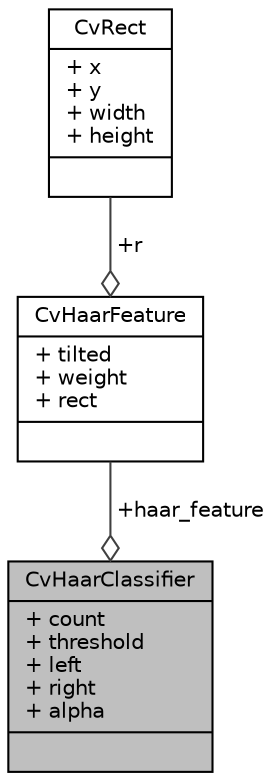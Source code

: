 digraph "CvHaarClassifier"
{
 // LATEX_PDF_SIZE
  edge [fontname="Helvetica",fontsize="10",labelfontname="Helvetica",labelfontsize="10"];
  node [fontname="Helvetica",fontsize="10",shape=record];
  Node1 [label="{CvHaarClassifier\n|+ count\l+ threshold\l+ left\l+ right\l+ alpha\l|}",height=0.2,width=0.4,color="black", fillcolor="grey75", style="filled", fontcolor="black",tooltip=" "];
  Node2 -> Node1 [color="grey25",fontsize="10",style="solid",label=" +haar_feature" ,arrowhead="odiamond",fontname="Helvetica"];
  Node2 [label="{CvHaarFeature\n|+ tilted\l+ weight\l+ rect\l|}",height=0.2,width=0.4,color="black", fillcolor="white", style="filled",URL="$struct_cv_haar_feature.html",tooltip=" "];
  Node3 -> Node2 [color="grey25",fontsize="10",style="solid",label=" +r" ,arrowhead="odiamond",fontname="Helvetica"];
  Node3 [label="{CvRect\n|+ x\l+ y\l+ width\l+ height\l|}",height=0.2,width=0.4,color="black", fillcolor="white", style="filled",URL="$struct_cv_rect.html",tooltip=" "];
}
